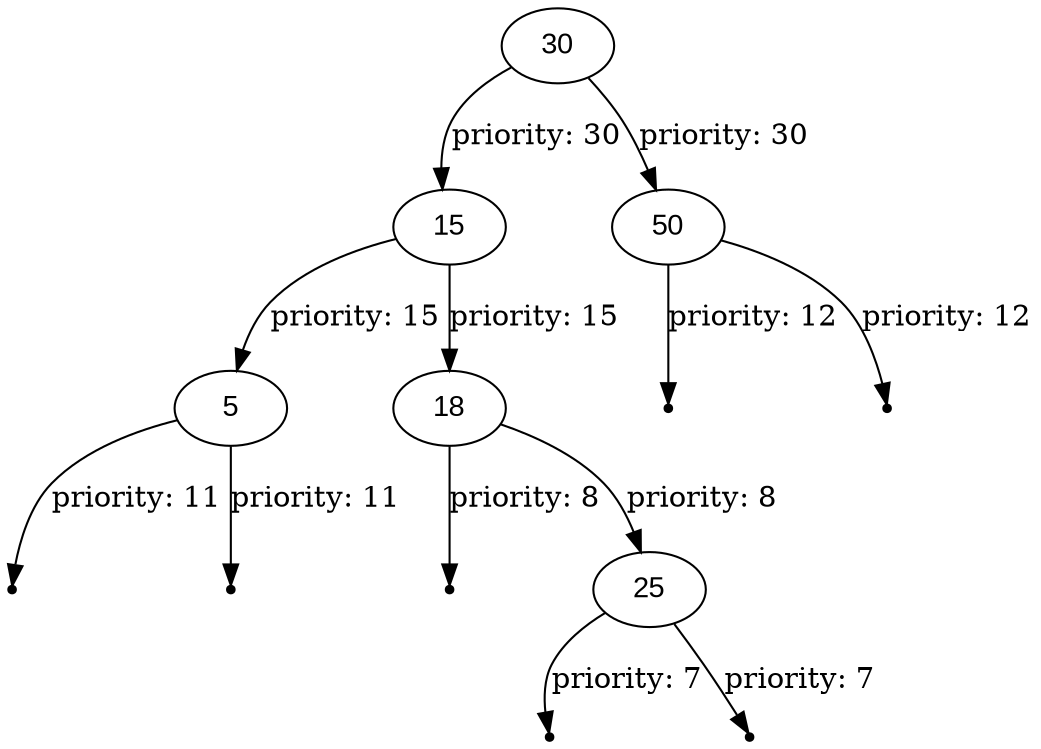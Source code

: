 digraph BinarySearchTree {
    node [fontname = "Arial"];
    30 -> 15 [label="priority: 30"];
    15 -> 5 [label="priority: 15"];
    null0[shape=point];
    5 -> null0 [label="priority: 11"];
    null1[shape=point];
    5 -> null1 [label="priority: 11"];
    15 -> 18 [label="priority: 15"];
    null2[shape=point];
    18 -> null2 [label="priority: 8"];
    18 -> 25 [label="priority: 8"];
    null3[shape=point];
    25 -> null3 [label="priority: 7"];
    null4[shape=point];
    25 -> null4 [label="priority: 7"];
    30 -> 50 [label="priority: 30"];
    null5[shape=point];
    50 -> null5 [label="priority: 12"];
    null6[shape=point];
    50 -> null6 [label="priority: 12"];
}